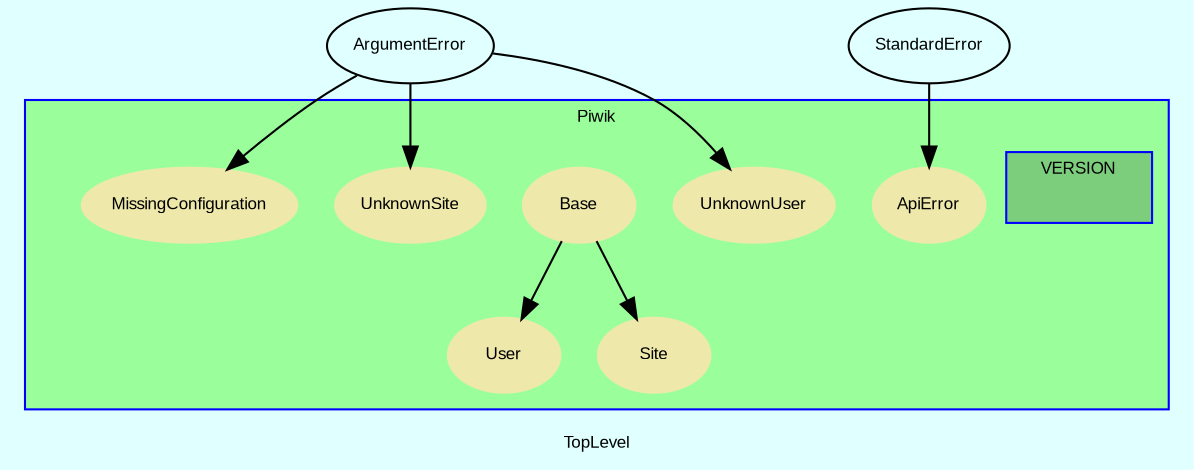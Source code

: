 digraph TopLevel {
    compound = true
    bgcolor = lightcyan1
    fontname = Arial
    fontsize = 8
    label = "TopLevel"
    node [
        fontname = Arial,
        fontsize = 8,
        color = black
    ]

    ArgumentError [
        URL = "classes/ArgumentError.html",
        label = "ArgumentError"
    ]

    ArgumentError -> Piwik__UnknownUser [

    ]

    StandardError [
        URL = "classes/StandardError.html",
        label = "StandardError"
    ]

    StandardError -> Piwik__ApiError [

    ]

    Piwik__Base -> Piwik__User [

    ]

    ArgumentError -> Piwik__MissingConfiguration [

    ]

    ArgumentError -> Piwik__UnknownSite [

    ]

    Piwik__Base -> Piwik__Site [

    ]

    subgraph cluster_Piwik {
        fillcolor = palegreen1
        URL = "classes/Piwik.html"
        fontname = Arial
        color = blue
        label = "Piwik"
        style = filled
        Piwik [
            shape = plaintext,
            height = 0.01,
            width = 0.01,
            label = ""
        ]

        Piwik__UnknownUser [
            fontcolor = black,
            URL = "classes/Piwik/UnknownUser.html",
            shape = ellipse,
            color = palegoldenrod,
            style = filled,
            label = "UnknownUser"
        ]

        Piwik__ApiError [
            fontcolor = black,
            URL = "classes/Piwik/ApiError.html",
            shape = ellipse,
            color = palegoldenrod,
            style = filled,
            label = "ApiError"
        ]

        Piwik__User [
            fontcolor = black,
            URL = "classes/Piwik/User.html",
            shape = ellipse,
            color = palegoldenrod,
            style = filled,
            label = "User"
        ]

        Piwik__MissingConfiguration [
            fontcolor = black,
            URL = "classes/Piwik/MissingConfiguration.html",
            shape = ellipse,
            color = palegoldenrod,
            style = filled,
            label = "MissingConfiguration"
        ]

        Piwik__Base [
            fontcolor = black,
            URL = "classes/Piwik/Base.html",
            shape = ellipse,
            color = palegoldenrod,
            style = filled,
            label = "Base"
        ]

        Piwik__UnknownSite [
            fontcolor = black,
            URL = "classes/Piwik/UnknownSite.html",
            shape = ellipse,
            color = palegoldenrod,
            style = filled,
            label = "UnknownSite"
        ]

        Piwik__Site [
            fontcolor = black,
            URL = "classes/Piwik/Site.html",
            shape = ellipse,
            color = palegoldenrod,
            style = filled,
            label = "Site"
        ]

        subgraph cluster_Piwik__VERSION {
            fillcolor = palegreen3
            URL = "classes/Piwik/VERSION.html"
            fontname = Arial
            color = blue
            label = "VERSION"
            style = filled
            Piwik__VERSION [
                shape = plaintext,
                height = 0.01,
                width = 0.75,
                label = ""
            ]

        }

    }

}

